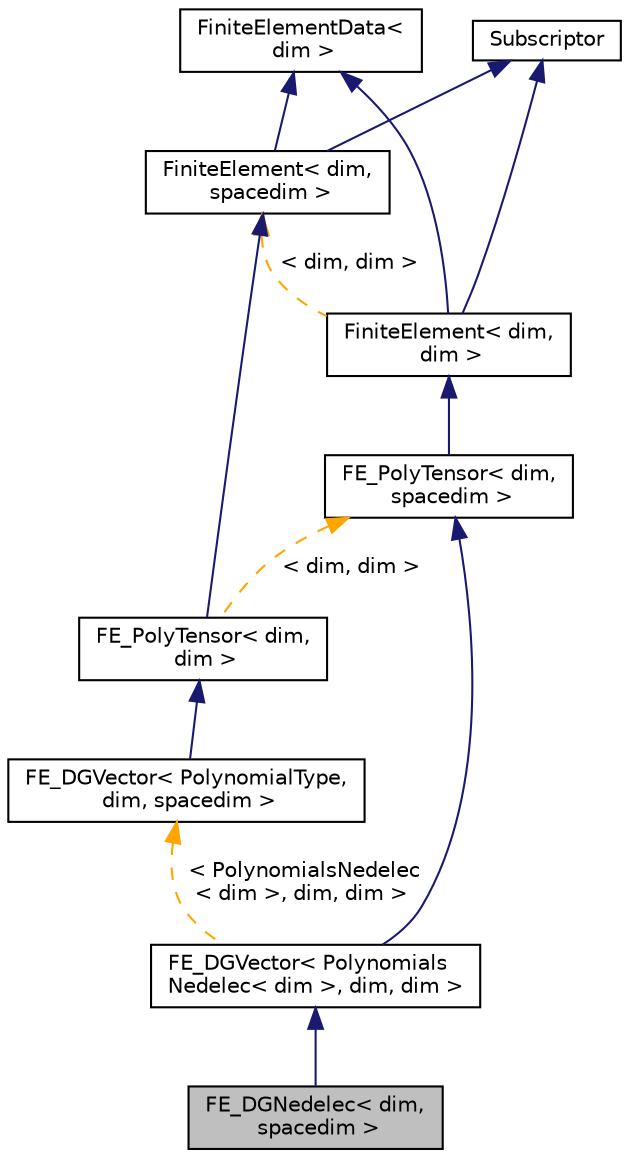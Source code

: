 digraph "FE_DGNedelec&lt; dim, spacedim &gt;"
{
 // LATEX_PDF_SIZE
  edge [fontname="Helvetica",fontsize="10",labelfontname="Helvetica",labelfontsize="10"];
  node [fontname="Helvetica",fontsize="10",shape=record];
  Node1 [label="FE_DGNedelec\< dim,\l spacedim \>",height=0.2,width=0.4,color="black", fillcolor="grey75", style="filled", fontcolor="black",tooltip=" "];
  Node2 -> Node1 [dir="back",color="midnightblue",fontsize="10",style="solid",fontname="Helvetica"];
  Node2 [label="FE_DGVector\< Polynomials\lNedelec\< dim \>, dim, dim \>",height=0.2,width=0.4,color="black", fillcolor="white", style="filled",URL="$classFE__DGVector.html",tooltip=" "];
  Node3 -> Node2 [dir="back",color="midnightblue",fontsize="10",style="solid",fontname="Helvetica"];
  Node3 [label="FE_PolyTensor\< dim,\l spacedim \>",height=0.2,width=0.4,color="black", fillcolor="white", style="filled",URL="$classFE__PolyTensor.html",tooltip=" "];
  Node4 -> Node3 [dir="back",color="midnightblue",fontsize="10",style="solid",fontname="Helvetica"];
  Node4 [label="FiniteElement\< dim,\l dim \>",height=0.2,width=0.4,color="black", fillcolor="white", style="filled",URL="$classFiniteElement.html",tooltip=" "];
  Node5 -> Node4 [dir="back",color="midnightblue",fontsize="10",style="solid",fontname="Helvetica"];
  Node5 [label="Subscriptor",height=0.2,width=0.4,color="black", fillcolor="white", style="filled",URL="$classSubscriptor.html",tooltip=" "];
  Node6 -> Node4 [dir="back",color="midnightblue",fontsize="10",style="solid",fontname="Helvetica"];
  Node6 [label="FiniteElementData\<\l dim \>",height=0.2,width=0.4,color="black", fillcolor="white", style="filled",URL="$classFiniteElementData.html",tooltip=" "];
  Node7 -> Node4 [dir="back",color="orange",fontsize="10",style="dashed",label=" \< dim, dim \>" ,fontname="Helvetica"];
  Node7 [label="FiniteElement\< dim,\l spacedim \>",height=0.2,width=0.4,color="black", fillcolor="white", style="filled",URL="$classFiniteElement.html",tooltip=" "];
  Node5 -> Node7 [dir="back",color="midnightblue",fontsize="10",style="solid",fontname="Helvetica"];
  Node6 -> Node7 [dir="back",color="midnightblue",fontsize="10",style="solid",fontname="Helvetica"];
  Node8 -> Node2 [dir="back",color="orange",fontsize="10",style="dashed",label=" \< PolynomialsNedelec\l\< dim \>, dim, dim \>" ,fontname="Helvetica"];
  Node8 [label="FE_DGVector\< PolynomialType,\l dim, spacedim \>",height=0.2,width=0.4,color="black", fillcolor="white", style="filled",URL="$classFE__DGVector.html",tooltip=" "];
  Node9 -> Node8 [dir="back",color="midnightblue",fontsize="10",style="solid",fontname="Helvetica"];
  Node9 [label="FE_PolyTensor\< dim,\l dim \>",height=0.2,width=0.4,color="black", fillcolor="white", style="filled",URL="$classFE__PolyTensor.html",tooltip=" "];
  Node7 -> Node9 [dir="back",color="midnightblue",fontsize="10",style="solid",fontname="Helvetica"];
  Node3 -> Node9 [dir="back",color="orange",fontsize="10",style="dashed",label=" \< dim, dim \>" ,fontname="Helvetica"];
}
